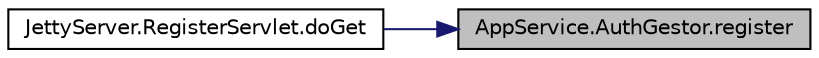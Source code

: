 digraph "AppService.AuthGestor.register"
{
 // LATEX_PDF_SIZE
  edge [fontname="Helvetica",fontsize="10",labelfontname="Helvetica",labelfontsize="10"];
  node [fontname="Helvetica",fontsize="10",shape=record];
  rankdir="RL";
  Node1 [label="AppService.AuthGestor.register",height=0.2,width=0.4,color="black", fillcolor="grey75", style="filled", fontcolor="black",tooltip=" "];
  Node1 -> Node2 [dir="back",color="midnightblue",fontsize="10",style="solid",fontname="Helvetica"];
  Node2 [label="JettyServer.RegisterServlet.doGet",height=0.2,width=0.4,color="black", fillcolor="white", style="filled",URL="$class_jetty_server_1_1_register_servlet.html#ab03335b5154d4e8ac1ca4797147e9d00",tooltip=" "];
}
